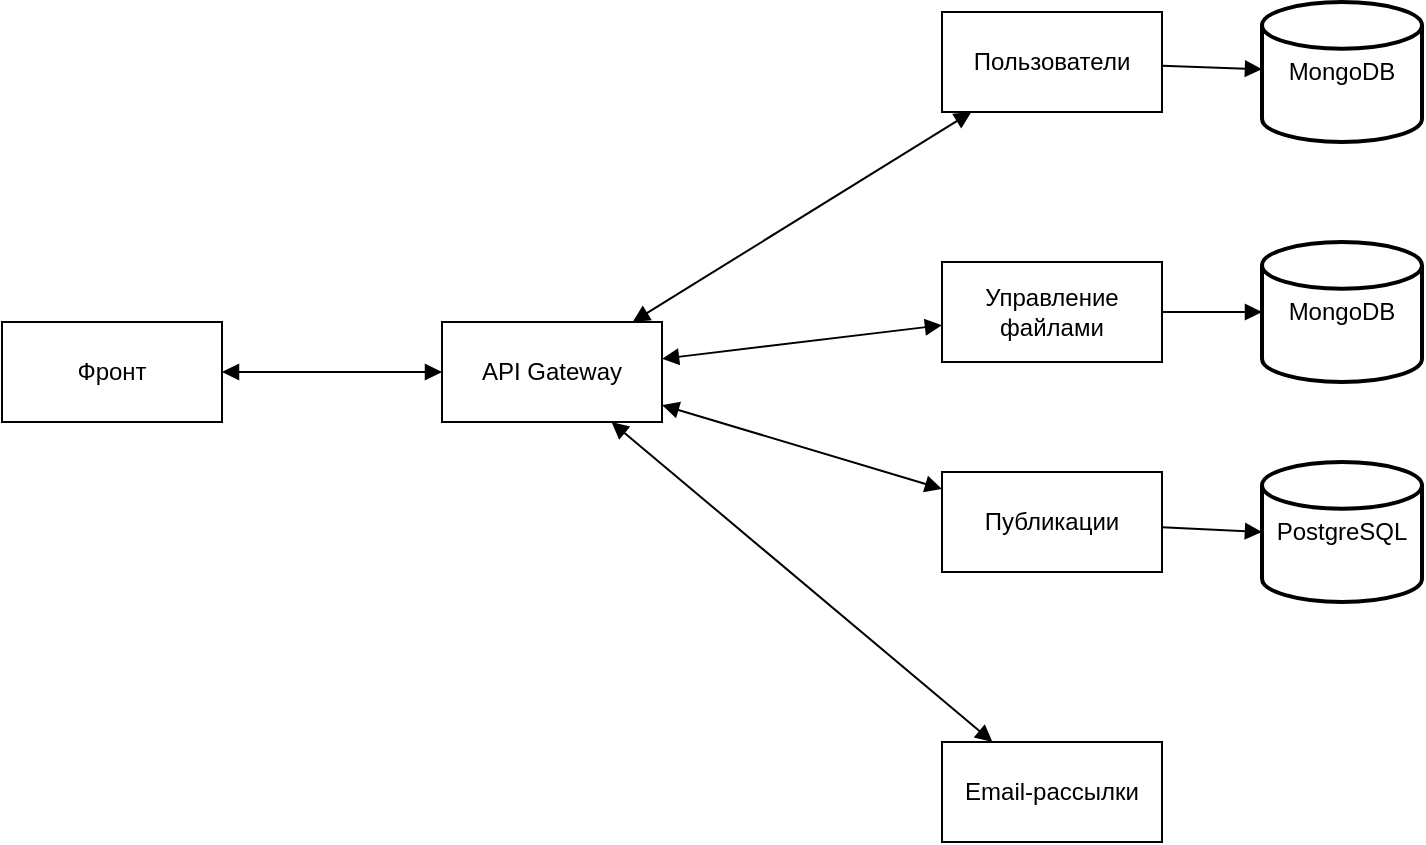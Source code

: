 <mxfile version="26.2.14">
  <diagram id="C5RBs43oDa-KdzZeNtuy" name="Page-1">
    <mxGraphModel dx="1375" dy="796" grid="1" gridSize="10" guides="1" tooltips="1" connect="1" arrows="1" fold="1" page="1" pageScale="1" pageWidth="827" pageHeight="1169" math="0" shadow="0">
      <root>
        <mxCell id="WIyWlLk6GJQsqaUBKTNV-0" />
        <mxCell id="WIyWlLk6GJQsqaUBKTNV-1" parent="WIyWlLk6GJQsqaUBKTNV-0" />
        <mxCell id="6i2WX3WAUvO0cEDWGpRW-0" value="&lt;div&gt;Управление файлами&lt;/div&gt;" style="html=1;whiteSpace=wrap;" vertex="1" parent="WIyWlLk6GJQsqaUBKTNV-1">
          <mxGeometry x="510" y="200" width="110" height="50" as="geometry" />
        </mxCell>
        <mxCell id="6i2WX3WAUvO0cEDWGpRW-1" value="&lt;div&gt;Email-рассылки&lt;/div&gt;" style="html=1;whiteSpace=wrap;" vertex="1" parent="WIyWlLk6GJQsqaUBKTNV-1">
          <mxGeometry x="510" y="440" width="110" height="50" as="geometry" />
        </mxCell>
        <mxCell id="6i2WX3WAUvO0cEDWGpRW-2" value="&lt;div&gt;Публикации&lt;/div&gt;" style="html=1;whiteSpace=wrap;" vertex="1" parent="WIyWlLk6GJQsqaUBKTNV-1">
          <mxGeometry x="510" y="305" width="110" height="50" as="geometry" />
        </mxCell>
        <mxCell id="6i2WX3WAUvO0cEDWGpRW-3" value="Пользователи" style="html=1;whiteSpace=wrap;" vertex="1" parent="WIyWlLk6GJQsqaUBKTNV-1">
          <mxGeometry x="510" y="75" width="110" height="50" as="geometry" />
        </mxCell>
        <mxCell id="6i2WX3WAUvO0cEDWGpRW-4" value="&lt;div&gt;API Gateway&lt;/div&gt;" style="html=1;whiteSpace=wrap;" vertex="1" parent="WIyWlLk6GJQsqaUBKTNV-1">
          <mxGeometry x="260" y="230" width="110" height="50" as="geometry" />
        </mxCell>
        <mxCell id="6i2WX3WAUvO0cEDWGpRW-5" value="&lt;div&gt;Фронт&lt;/div&gt;" style="html=1;whiteSpace=wrap;" vertex="1" parent="WIyWlLk6GJQsqaUBKTNV-1">
          <mxGeometry x="40" y="230" width="110" height="50" as="geometry" />
        </mxCell>
        <mxCell id="6i2WX3WAUvO0cEDWGpRW-9" value="" style="endArrow=block;startArrow=block;endFill=1;startFill=1;html=1;rounded=0;" edge="1" parent="WIyWlLk6GJQsqaUBKTNV-1" source="6i2WX3WAUvO0cEDWGpRW-5" target="6i2WX3WAUvO0cEDWGpRW-4">
          <mxGeometry width="160" relative="1" as="geometry">
            <mxPoint x="310" y="330" as="sourcePoint" />
            <mxPoint x="470" y="330" as="targetPoint" />
          </mxGeometry>
        </mxCell>
        <mxCell id="6i2WX3WAUvO0cEDWGpRW-10" value="" style="endArrow=block;startArrow=block;endFill=1;startFill=1;html=1;rounded=0;" edge="1" parent="WIyWlLk6GJQsqaUBKTNV-1" source="6i2WX3WAUvO0cEDWGpRW-4" target="6i2WX3WAUvO0cEDWGpRW-0">
          <mxGeometry width="160" relative="1" as="geometry">
            <mxPoint x="320" y="330" as="sourcePoint" />
            <mxPoint x="430" y="330" as="targetPoint" />
          </mxGeometry>
        </mxCell>
        <mxCell id="6i2WX3WAUvO0cEDWGpRW-11" value="" style="endArrow=block;startArrow=block;endFill=1;startFill=1;html=1;rounded=0;" edge="1" parent="WIyWlLk6GJQsqaUBKTNV-1" source="6i2WX3WAUvO0cEDWGpRW-4" target="6i2WX3WAUvO0cEDWGpRW-3">
          <mxGeometry width="160" relative="1" as="geometry">
            <mxPoint x="310" y="370" as="sourcePoint" />
            <mxPoint x="420" y="370" as="targetPoint" />
          </mxGeometry>
        </mxCell>
        <mxCell id="6i2WX3WAUvO0cEDWGpRW-12" value="" style="endArrow=block;startArrow=block;endFill=1;startFill=1;html=1;rounded=0;" edge="1" parent="WIyWlLk6GJQsqaUBKTNV-1" source="6i2WX3WAUvO0cEDWGpRW-4" target="6i2WX3WAUvO0cEDWGpRW-1">
          <mxGeometry width="160" relative="1" as="geometry">
            <mxPoint x="270" y="430" as="sourcePoint" />
            <mxPoint x="380" y="430" as="targetPoint" />
          </mxGeometry>
        </mxCell>
        <mxCell id="6i2WX3WAUvO0cEDWGpRW-13" value="" style="endArrow=block;startArrow=block;endFill=1;startFill=1;html=1;rounded=0;" edge="1" parent="WIyWlLk6GJQsqaUBKTNV-1" source="6i2WX3WAUvO0cEDWGpRW-4" target="6i2WX3WAUvO0cEDWGpRW-2">
          <mxGeometry width="160" relative="1" as="geometry">
            <mxPoint x="230" y="470" as="sourcePoint" />
            <mxPoint x="340" y="470" as="targetPoint" />
          </mxGeometry>
        </mxCell>
        <mxCell id="6i2WX3WAUvO0cEDWGpRW-19" value="PostgreSQL" style="strokeWidth=2;html=1;shape=mxgraph.flowchart.database;whiteSpace=wrap;" vertex="1" parent="WIyWlLk6GJQsqaUBKTNV-1">
          <mxGeometry x="670" y="300" width="80" height="70" as="geometry" />
        </mxCell>
        <mxCell id="6i2WX3WAUvO0cEDWGpRW-20" value="&lt;div&gt;MongoDB&lt;/div&gt;" style="strokeWidth=2;html=1;shape=mxgraph.flowchart.database;whiteSpace=wrap;" vertex="1" parent="WIyWlLk6GJQsqaUBKTNV-1">
          <mxGeometry x="670" y="190" width="80" height="70" as="geometry" />
        </mxCell>
        <mxCell id="6i2WX3WAUvO0cEDWGpRW-21" value="&lt;div&gt;MongoDB&lt;/div&gt;" style="strokeWidth=2;html=1;shape=mxgraph.flowchart.database;whiteSpace=wrap;" vertex="1" parent="WIyWlLk6GJQsqaUBKTNV-1">
          <mxGeometry x="670" y="70" width="80" height="70" as="geometry" />
        </mxCell>
        <mxCell id="6i2WX3WAUvO0cEDWGpRW-23" value="" style="html=1;verticalAlign=bottom;endArrow=block;curved=0;rounded=0;entryX=0;entryY=0.5;entryDx=0;entryDy=0;entryPerimeter=0;" edge="1" parent="WIyWlLk6GJQsqaUBKTNV-1" source="6i2WX3WAUvO0cEDWGpRW-2" target="6i2WX3WAUvO0cEDWGpRW-19">
          <mxGeometry width="80" relative="1" as="geometry">
            <mxPoint x="760" y="270" as="sourcePoint" />
            <mxPoint x="700" y="340" as="targetPoint" />
          </mxGeometry>
        </mxCell>
        <mxCell id="6i2WX3WAUvO0cEDWGpRW-24" value="" style="html=1;verticalAlign=bottom;endArrow=block;curved=0;rounded=0;" edge="1" parent="WIyWlLk6GJQsqaUBKTNV-1" source="6i2WX3WAUvO0cEDWGpRW-0" target="6i2WX3WAUvO0cEDWGpRW-20">
          <mxGeometry width="80" relative="1" as="geometry">
            <mxPoint x="790" y="180" as="sourcePoint" />
            <mxPoint x="790" y="265" as="targetPoint" />
          </mxGeometry>
        </mxCell>
        <mxCell id="6i2WX3WAUvO0cEDWGpRW-25" value="" style="html=1;verticalAlign=bottom;endArrow=block;curved=0;rounded=0;" edge="1" parent="WIyWlLk6GJQsqaUBKTNV-1" source="6i2WX3WAUvO0cEDWGpRW-3" target="6i2WX3WAUvO0cEDWGpRW-21">
          <mxGeometry width="80" relative="1" as="geometry">
            <mxPoint x="780" y="90" as="sourcePoint" />
            <mxPoint x="780" y="175" as="targetPoint" />
          </mxGeometry>
        </mxCell>
      </root>
    </mxGraphModel>
  </diagram>
</mxfile>
